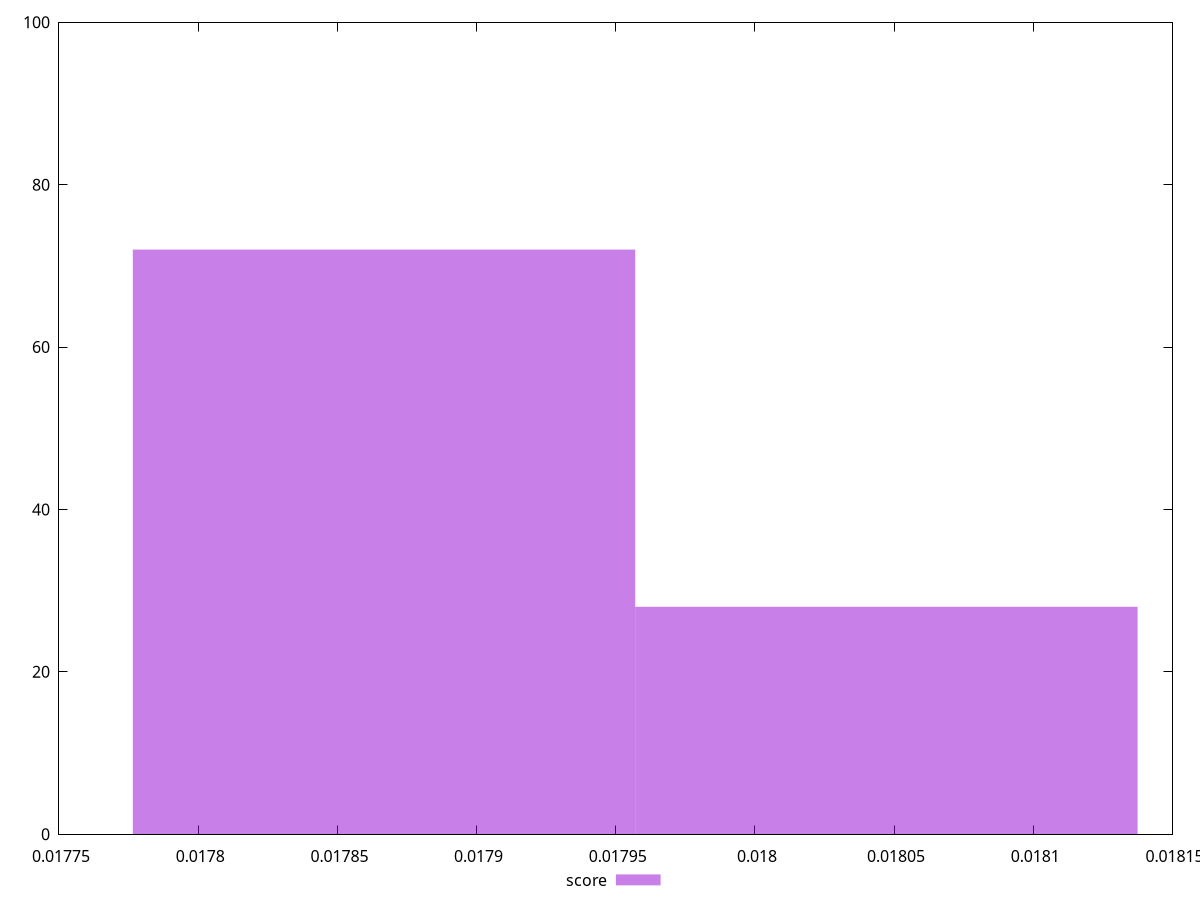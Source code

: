 reset
set terminal svg size 640, 490 enhanced background rgb 'white'
set output "reprap/total-byte-weight/samples/pages+cached+nointeractive/score/histogram.svg"

$score <<EOF
0.018047228278203396 28
0.01786675599542136 72
EOF

set key outside below
set boxwidth 0.00018047228278203397
set yrange [0:100]
set style fill transparent solid 0.5 noborder

plot \
  $score title "score" with boxes, \


reset